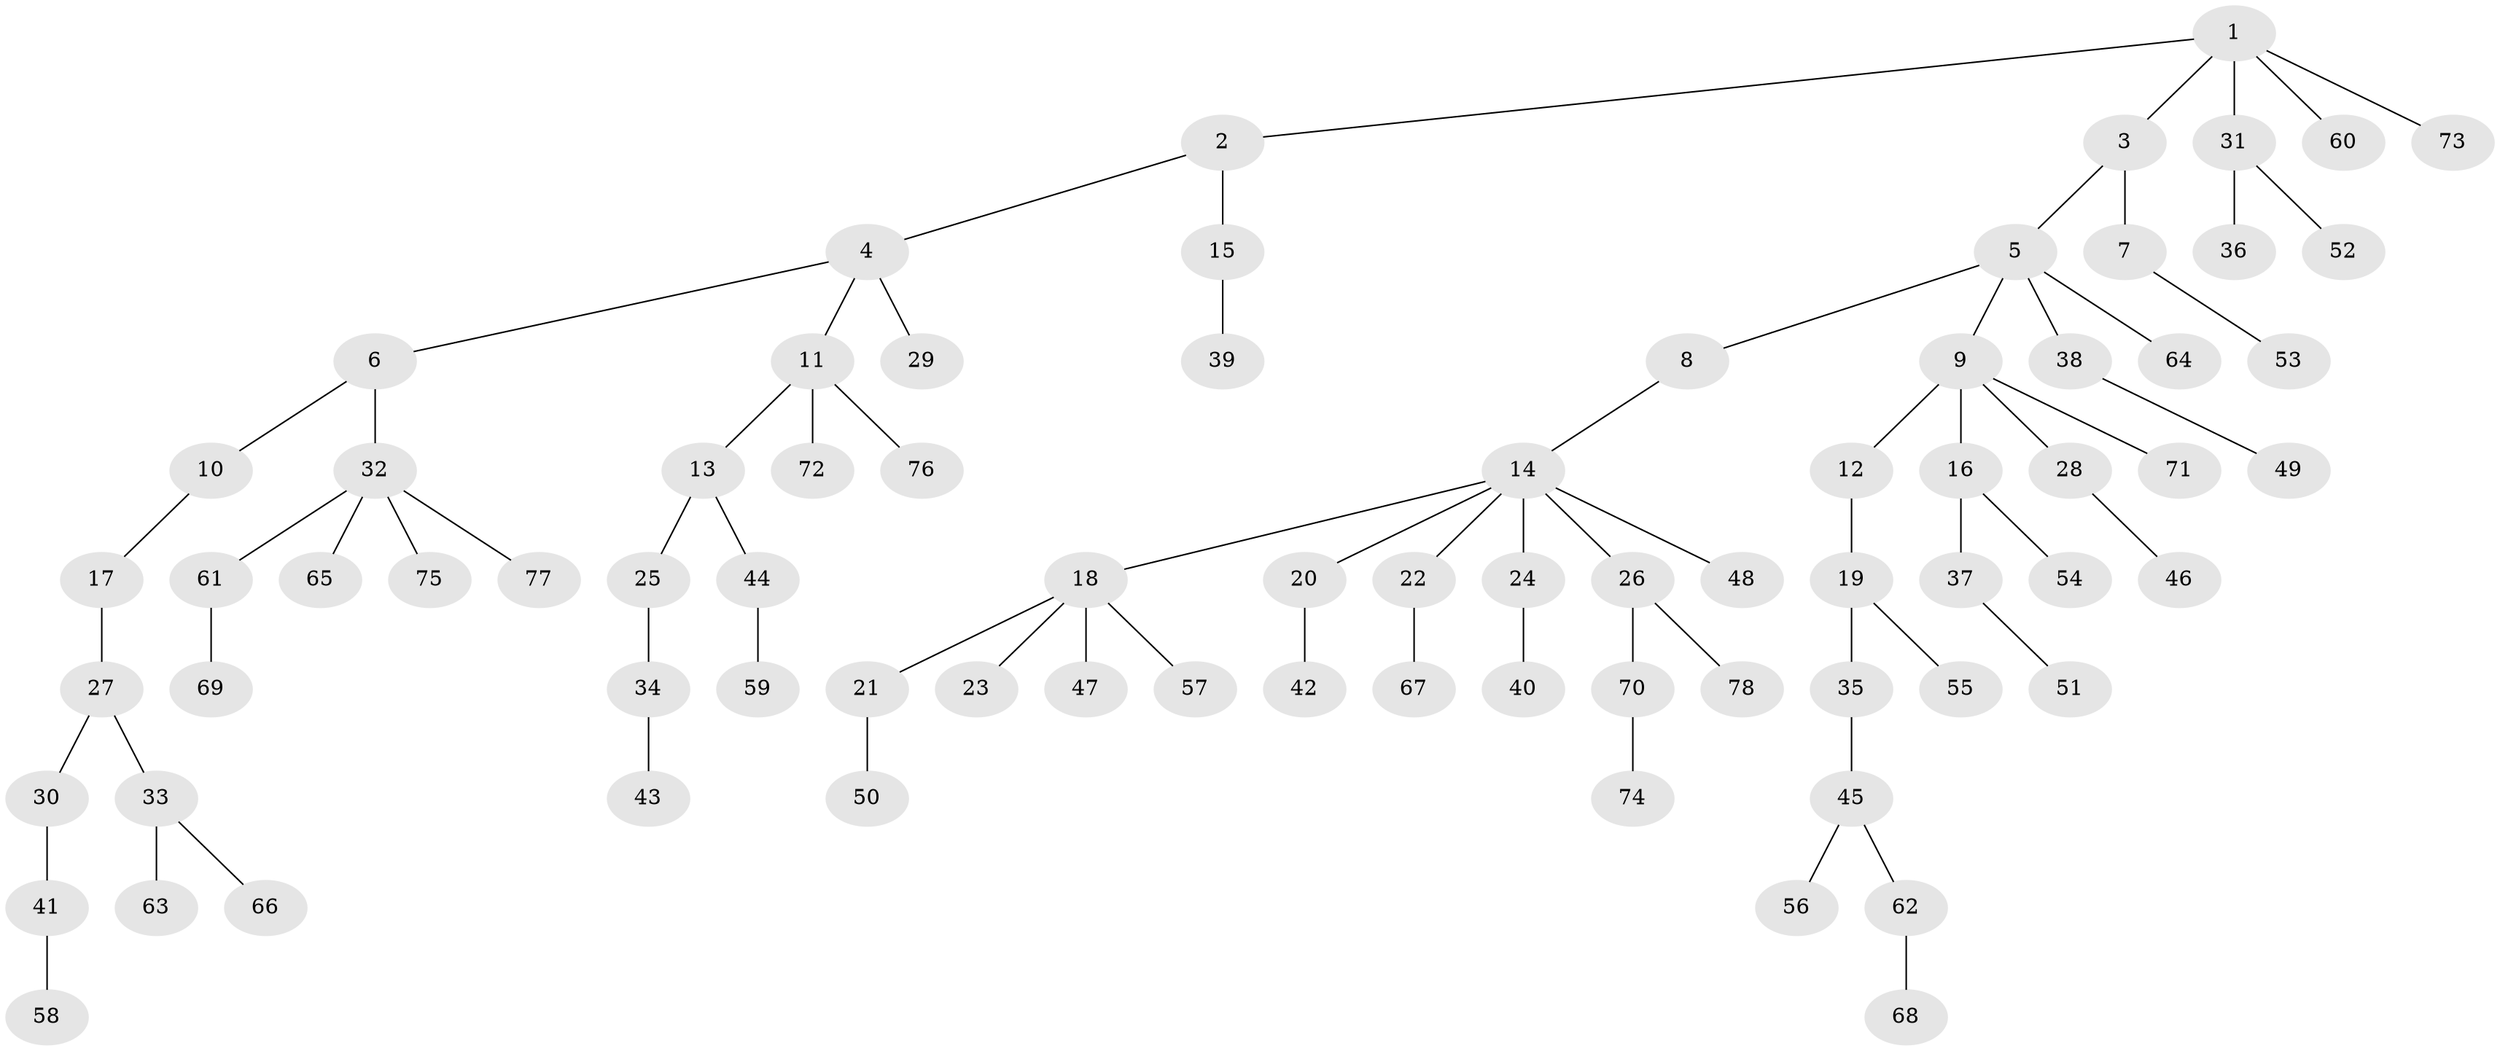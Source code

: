 // Generated by graph-tools (version 1.1) at 2025/11/02/27/25 16:11:25]
// undirected, 78 vertices, 77 edges
graph export_dot {
graph [start="1"]
  node [color=gray90,style=filled];
  1;
  2;
  3;
  4;
  5;
  6;
  7;
  8;
  9;
  10;
  11;
  12;
  13;
  14;
  15;
  16;
  17;
  18;
  19;
  20;
  21;
  22;
  23;
  24;
  25;
  26;
  27;
  28;
  29;
  30;
  31;
  32;
  33;
  34;
  35;
  36;
  37;
  38;
  39;
  40;
  41;
  42;
  43;
  44;
  45;
  46;
  47;
  48;
  49;
  50;
  51;
  52;
  53;
  54;
  55;
  56;
  57;
  58;
  59;
  60;
  61;
  62;
  63;
  64;
  65;
  66;
  67;
  68;
  69;
  70;
  71;
  72;
  73;
  74;
  75;
  76;
  77;
  78;
  1 -- 2;
  1 -- 3;
  1 -- 31;
  1 -- 60;
  1 -- 73;
  2 -- 4;
  2 -- 15;
  3 -- 5;
  3 -- 7;
  4 -- 6;
  4 -- 11;
  4 -- 29;
  5 -- 8;
  5 -- 9;
  5 -- 38;
  5 -- 64;
  6 -- 10;
  6 -- 32;
  7 -- 53;
  8 -- 14;
  9 -- 12;
  9 -- 16;
  9 -- 28;
  9 -- 71;
  10 -- 17;
  11 -- 13;
  11 -- 72;
  11 -- 76;
  12 -- 19;
  13 -- 25;
  13 -- 44;
  14 -- 18;
  14 -- 20;
  14 -- 22;
  14 -- 24;
  14 -- 26;
  14 -- 48;
  15 -- 39;
  16 -- 37;
  16 -- 54;
  17 -- 27;
  18 -- 21;
  18 -- 23;
  18 -- 47;
  18 -- 57;
  19 -- 35;
  19 -- 55;
  20 -- 42;
  21 -- 50;
  22 -- 67;
  24 -- 40;
  25 -- 34;
  26 -- 70;
  26 -- 78;
  27 -- 30;
  27 -- 33;
  28 -- 46;
  30 -- 41;
  31 -- 36;
  31 -- 52;
  32 -- 61;
  32 -- 65;
  32 -- 75;
  32 -- 77;
  33 -- 63;
  33 -- 66;
  34 -- 43;
  35 -- 45;
  37 -- 51;
  38 -- 49;
  41 -- 58;
  44 -- 59;
  45 -- 56;
  45 -- 62;
  61 -- 69;
  62 -- 68;
  70 -- 74;
}
